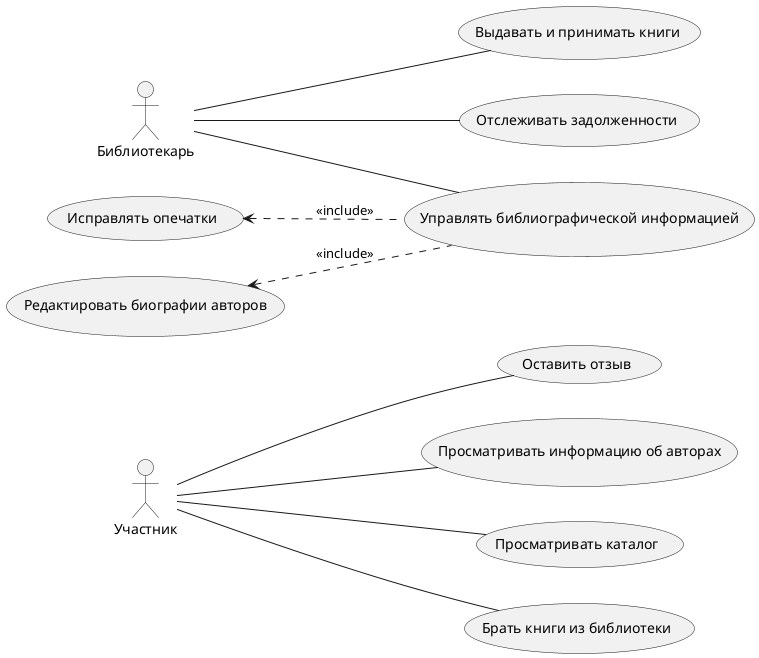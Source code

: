 @startuml diagr
left to right direction

actor Участник

Участник -- (Оставить отзыв)
Участник -- (Просматривать информацию об авторах)
Участник -- (Просматривать каталог) 
Участник -- (Брать книги из библиотеки)

actor Библиотекарь

Библиотекарь -- (Выдавать и принимать книги)
Библиотекарь -- (Отслеживать задолженности)
Библиотекарь -- (Управлять библиографической информацией) 
(Исправлять опечатки) <.. (Управлять библиографической информацией): <<include>> 
(Редактировать биографии авторов) <.. (Управлять библиографической информацией): <<include>> 
@enduml